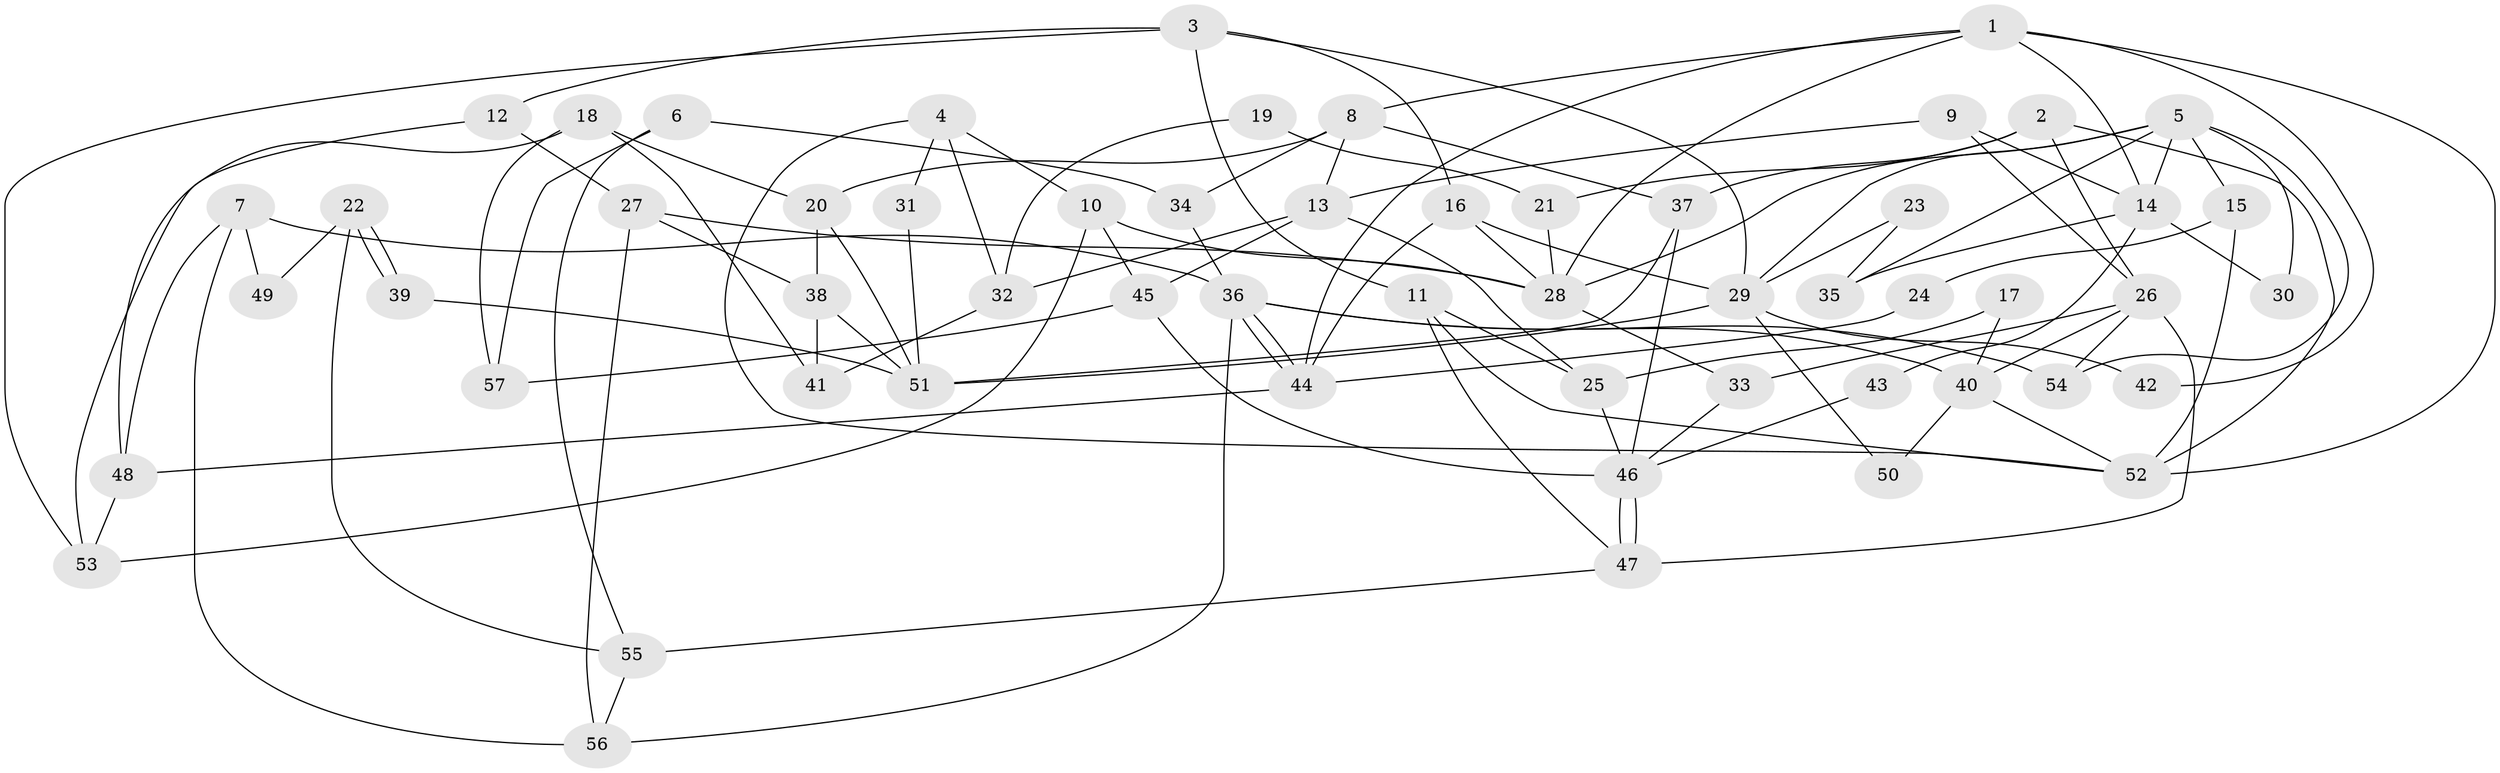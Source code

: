 // coarse degree distribution, {9: 0.05714285714285714, 5: 0.08571428571428572, 6: 0.2, 4: 0.2, 8: 0.11428571428571428, 3: 0.17142857142857143, 2: 0.14285714285714285, 7: 0.02857142857142857}
// Generated by graph-tools (version 1.1) at 2025/24/03/03/25 07:24:00]
// undirected, 57 vertices, 114 edges
graph export_dot {
graph [start="1"]
  node [color=gray90,style=filled];
  1;
  2;
  3;
  4;
  5;
  6;
  7;
  8;
  9;
  10;
  11;
  12;
  13;
  14;
  15;
  16;
  17;
  18;
  19;
  20;
  21;
  22;
  23;
  24;
  25;
  26;
  27;
  28;
  29;
  30;
  31;
  32;
  33;
  34;
  35;
  36;
  37;
  38;
  39;
  40;
  41;
  42;
  43;
  44;
  45;
  46;
  47;
  48;
  49;
  50;
  51;
  52;
  53;
  54;
  55;
  56;
  57;
  1 -- 28;
  1 -- 52;
  1 -- 8;
  1 -- 14;
  1 -- 42;
  1 -- 44;
  2 -- 52;
  2 -- 37;
  2 -- 21;
  2 -- 26;
  3 -- 29;
  3 -- 53;
  3 -- 11;
  3 -- 12;
  3 -- 16;
  4 -- 52;
  4 -- 10;
  4 -- 31;
  4 -- 32;
  5 -- 28;
  5 -- 29;
  5 -- 14;
  5 -- 15;
  5 -- 30;
  5 -- 35;
  5 -- 54;
  6 -- 57;
  6 -- 34;
  6 -- 55;
  7 -- 36;
  7 -- 56;
  7 -- 48;
  7 -- 49;
  8 -- 20;
  8 -- 13;
  8 -- 34;
  8 -- 37;
  9 -- 13;
  9 -- 14;
  9 -- 26;
  10 -- 45;
  10 -- 28;
  10 -- 53;
  11 -- 47;
  11 -- 25;
  11 -- 52;
  12 -- 48;
  12 -- 27;
  13 -- 25;
  13 -- 32;
  13 -- 45;
  14 -- 30;
  14 -- 35;
  14 -- 43;
  15 -- 52;
  15 -- 24;
  16 -- 44;
  16 -- 28;
  16 -- 29;
  17 -- 40;
  17 -- 25;
  18 -- 41;
  18 -- 53;
  18 -- 20;
  18 -- 57;
  19 -- 32;
  19 -- 21;
  20 -- 38;
  20 -- 51;
  21 -- 28;
  22 -- 39;
  22 -- 39;
  22 -- 55;
  22 -- 49;
  23 -- 35;
  23 -- 29;
  24 -- 44;
  25 -- 46;
  26 -- 33;
  26 -- 40;
  26 -- 47;
  26 -- 54;
  27 -- 56;
  27 -- 28;
  27 -- 38;
  28 -- 33;
  29 -- 51;
  29 -- 42;
  29 -- 50;
  31 -- 51;
  32 -- 41;
  33 -- 46;
  34 -- 36;
  36 -- 44;
  36 -- 44;
  36 -- 54;
  36 -- 40;
  36 -- 56;
  37 -- 46;
  37 -- 51;
  38 -- 51;
  38 -- 41;
  39 -- 51;
  40 -- 50;
  40 -- 52;
  43 -- 46;
  44 -- 48;
  45 -- 46;
  45 -- 57;
  46 -- 47;
  46 -- 47;
  47 -- 55;
  48 -- 53;
  55 -- 56;
}
